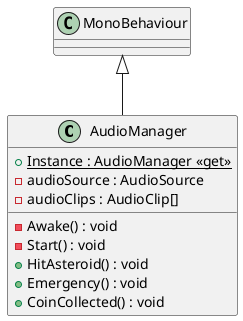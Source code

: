 @startuml
class AudioManager {
    + {static} Instance : AudioManager <<get>>
    - audioSource : AudioSource
    - audioClips : AudioClip[]
    - Awake() : void
    - Start() : void
    + HitAsteroid() : void
    + Emergency() : void
    + CoinCollected() : void
}
MonoBehaviour <|-- AudioManager
@enduml
